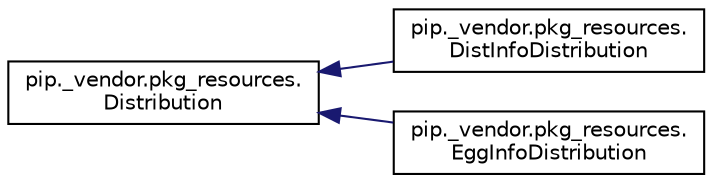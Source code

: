 digraph "Graphical Class Hierarchy"
{
 // LATEX_PDF_SIZE
  edge [fontname="Helvetica",fontsize="10",labelfontname="Helvetica",labelfontsize="10"];
  node [fontname="Helvetica",fontsize="10",shape=record];
  rankdir="LR";
  Node0 [label="pip._vendor.pkg_resources.\lDistribution",height=0.2,width=0.4,color="black", fillcolor="white", style="filled",URL="$d0/ddb/classpip_1_1__vendor_1_1pkg__resources_1_1_distribution.html",tooltip=" "];
  Node0 -> Node1 [dir="back",color="midnightblue",fontsize="10",style="solid",fontname="Helvetica"];
  Node1 [label="pip._vendor.pkg_resources.\lDistInfoDistribution",height=0.2,width=0.4,color="black", fillcolor="white", style="filled",URL="$d0/d07/classpip_1_1__vendor_1_1pkg__resources_1_1_dist_info_distribution.html",tooltip=" "];
  Node0 -> Node2 [dir="back",color="midnightblue",fontsize="10",style="solid",fontname="Helvetica"];
  Node2 [label="pip._vendor.pkg_resources.\lEggInfoDistribution",height=0.2,width=0.4,color="black", fillcolor="white", style="filled",URL="$da/d9a/classpip_1_1__vendor_1_1pkg__resources_1_1_egg_info_distribution.html",tooltip=" "];
}
